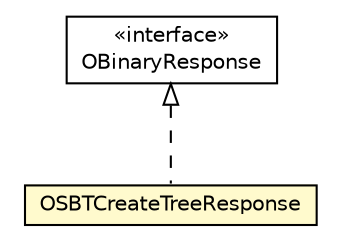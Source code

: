 #!/usr/local/bin/dot
#
# Class diagram 
# Generated by UMLGraph version R5_6-24-gf6e263 (http://www.umlgraph.org/)
#

digraph G {
	edge [fontname="Helvetica",fontsize=10,labelfontname="Helvetica",labelfontsize=10];
	node [fontname="Helvetica",fontsize=10,shape=plaintext];
	nodesep=0.25;
	ranksep=0.5;
	// com.orientechnologies.orient.client.remote.OBinaryResponse
	c5908560 [label=<<table title="com.orientechnologies.orient.client.remote.OBinaryResponse" border="0" cellborder="1" cellspacing="0" cellpadding="2" port="p" href="../OBinaryResponse.html">
		<tr><td><table border="0" cellspacing="0" cellpadding="1">
<tr><td align="center" balign="center"> &#171;interface&#187; </td></tr>
<tr><td align="center" balign="center"> OBinaryResponse </td></tr>
		</table></td></tr>
		</table>>, URL="../OBinaryResponse.html", fontname="Helvetica", fontcolor="black", fontsize=10.0];
	// com.orientechnologies.orient.client.remote.message.OSBTCreateTreeResponse
	c5908605 [label=<<table title="com.orientechnologies.orient.client.remote.message.OSBTCreateTreeResponse" border="0" cellborder="1" cellspacing="0" cellpadding="2" port="p" bgcolor="lemonChiffon" href="./OSBTCreateTreeResponse.html">
		<tr><td><table border="0" cellspacing="0" cellpadding="1">
<tr><td align="center" balign="center"> OSBTCreateTreeResponse </td></tr>
		</table></td></tr>
		</table>>, URL="./OSBTCreateTreeResponse.html", fontname="Helvetica", fontcolor="black", fontsize=10.0];
	//com.orientechnologies.orient.client.remote.message.OSBTCreateTreeResponse implements com.orientechnologies.orient.client.remote.OBinaryResponse
	c5908560:p -> c5908605:p [dir=back,arrowtail=empty,style=dashed];
}

